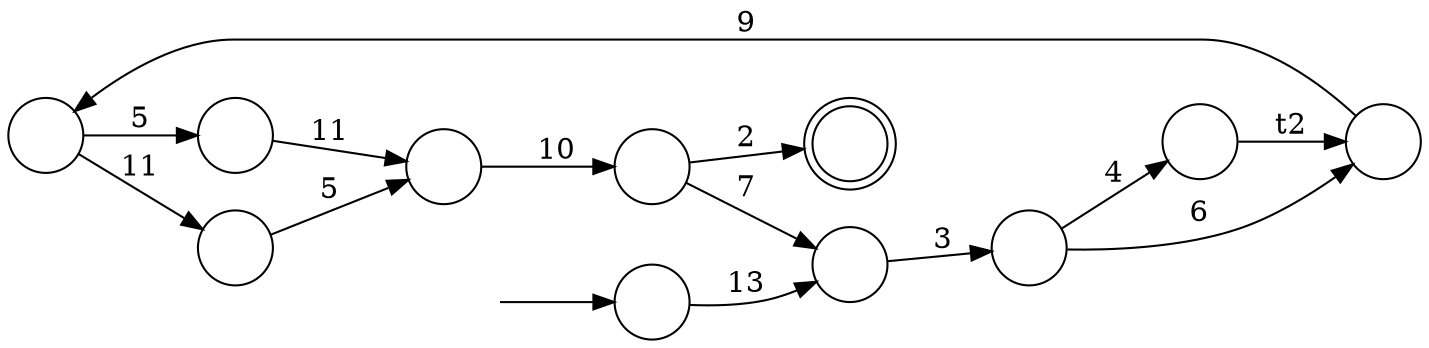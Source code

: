 digraph Automaton {
  rankdir = LR;
  0 [shape=circle,label=""];
  0 -> 1 [label="5"]
  0 -> 7 [label="11"]
  1 [shape=circle,label=""];
  1 -> 6 [label="11"]
  2 [shape=circle,label=""];
  2 -> 5 [label="t2"]
  3 [shape=doublecircle,label=""];
  4 [shape=circle,label=""];
  4 -> 5 [label="6"]
  4 -> 2 [label="4"]
  5 [shape=circle,label=""];
  5 -> 0 [label="9"]
  6 [shape=circle,label=""];
  6 -> 8 [label="10"]
  7 [shape=circle,label=""];
  7 -> 6 [label="5"]
  8 [shape=circle,label=""];
  8 -> 3 [label="2"]
  8 -> 9 [label="7"]
  9 [shape=circle,label=""];
  9 -> 4 [label="3"]
  10 [shape=circle,label=""];
  initial [shape=plaintext,label=""];
  initial -> 10
  10 -> 9 [label="13"]
}
